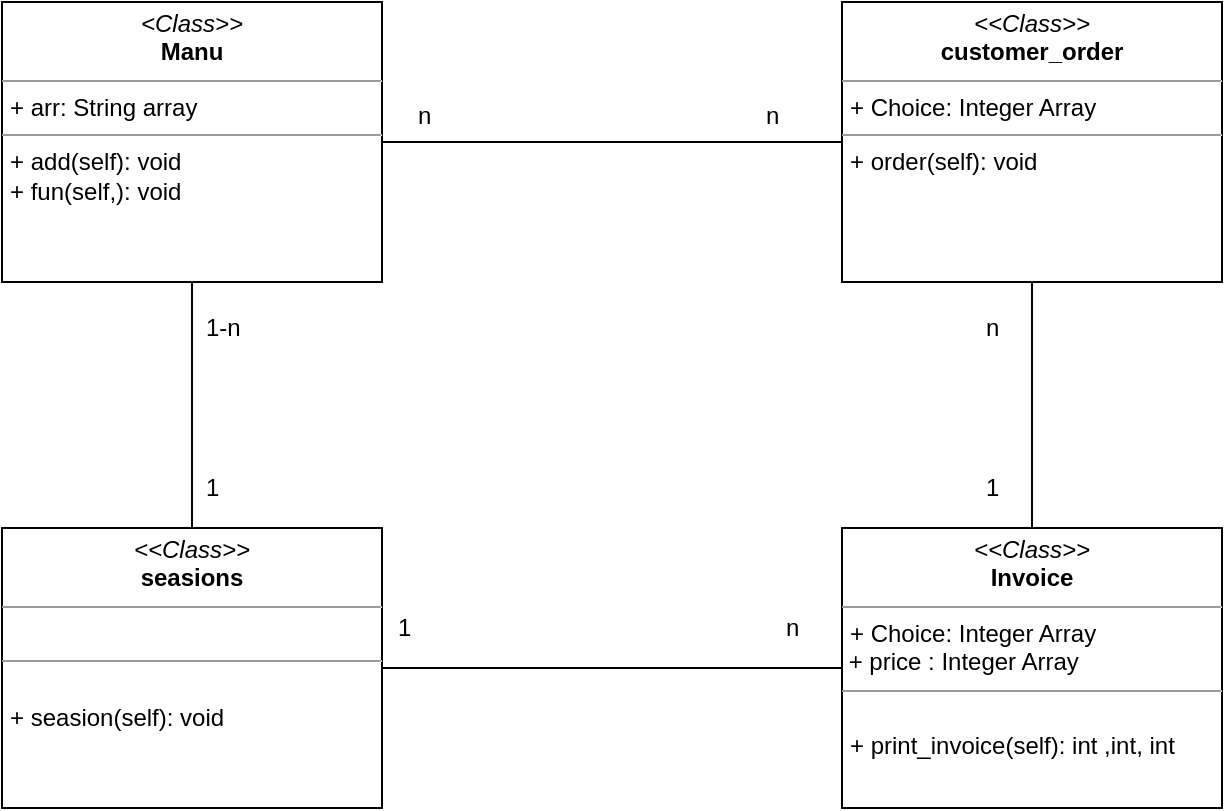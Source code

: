 <mxfile version="10.7.1" type="device"><diagram name="Page-1" id="c4acf3e9-155e-7222-9cf6-157b1a14988f"><mxGraphModel dx="1181" dy="587" grid="1" gridSize="10" guides="1" tooltips="1" connect="1" arrows="1" fold="1" page="1" pageScale="1" pageWidth="850" pageHeight="1100" background="#ffffff" math="0" shadow="0"><root><mxCell id="0"/><mxCell id="1" parent="0"/><mxCell id="5d2195bd80daf111-18" value="&lt;p style=&quot;margin: 0px ; margin-top: 4px ; text-align: center&quot;&gt;&lt;i&gt;&amp;lt;Class&amp;gt;&amp;gt;&lt;/i&gt;&lt;br&gt;&lt;b&gt;Manu&lt;/b&gt;&lt;br&gt;&lt;/p&gt;&lt;hr size=&quot;1&quot;&gt;&lt;p style=&quot;margin: 0px ; margin-left: 4px&quot;&gt;+ arr: String array&lt;br&gt;&lt;/p&gt;&lt;hr size=&quot;1&quot;&gt;&lt;p style=&quot;margin: 0px ; margin-left: 4px&quot;&gt;+ add(self): void&lt;/p&gt;&lt;p style=&quot;margin: 0px ; margin-left: 4px&quot;&gt;+ fun(self,): void&lt;/p&gt;" style="verticalAlign=top;align=left;overflow=fill;fontSize=12;fontFamily=Helvetica;html=1;rounded=0;shadow=0;comic=0;labelBackgroundColor=none;strokeColor=#000000;strokeWidth=1;fillColor=#ffffff;" parent="1" vertex="1"><mxGeometry x="60" y="87" width="190" height="140" as="geometry"/></mxCell><mxCell id="5d2195bd80daf111-19" value="&lt;p style=&quot;margin: 0px ; margin-top: 4px ; text-align: center&quot;&gt;&lt;i&gt;&amp;lt;&amp;lt;Class&amp;gt;&amp;gt;&lt;/i&gt;&lt;br&gt;&lt;b&gt;customer_order&lt;/b&gt;&lt;br&gt;&lt;/p&gt;&lt;hr size=&quot;1&quot;&gt;&lt;p style=&quot;margin: 0px ; margin-left: 4px&quot;&gt;+ Choice: Integer Array&lt;br&gt;&lt;/p&gt;&lt;hr size=&quot;1&quot;&gt;&lt;p style=&quot;margin: 0px ; margin-left: 4px&quot;&gt;+ order(self): void&lt;br&gt;&lt;br&gt;&lt;/p&gt;" style="verticalAlign=top;align=left;overflow=fill;fontSize=12;fontFamily=Helvetica;html=1;rounded=0;shadow=0;comic=0;labelBackgroundColor=none;strokeColor=#000000;strokeWidth=1;fillColor=#ffffff;" parent="1" vertex="1"><mxGeometry x="480" y="87" width="190" height="140" as="geometry"/></mxCell><mxCell id="rsfyveobB7EJJa-dEoYu-1" value="&lt;p style=&quot;margin: 0px ; margin-top: 4px ; text-align: center&quot;&gt;&lt;i&gt;&amp;lt;&amp;lt;Class&amp;gt;&amp;gt;&lt;/i&gt;&lt;br&gt;&lt;b&gt;Invoice&lt;/b&gt;&lt;br&gt;&lt;/p&gt;&lt;hr size=&quot;1&quot;&gt;&lt;p style=&quot;margin: 0px ; margin-left: 4px&quot;&gt;+ Choice: Integer Array&lt;br&gt;&lt;/p&gt;&lt;p style=&quot;margin: 0px ; margin-left: 4px&quot;&gt;&lt;/p&gt;&amp;nbsp;+ price : Integer Array&lt;br&gt;&lt;hr size=&quot;1&quot;&gt;&lt;p style=&quot;margin: 0px ; margin-left: 4px&quot;&gt;&lt;br&gt;&lt;/p&gt;&lt;p style=&quot;margin: 0px ; margin-left: 4px&quot;&gt;+ print_invoice(self): int ,int, int&lt;br&gt;&lt;br&gt;&lt;/p&gt;" style="verticalAlign=top;align=left;overflow=fill;fontSize=12;fontFamily=Helvetica;html=1;rounded=0;shadow=0;comic=0;labelBackgroundColor=none;strokeColor=#000000;strokeWidth=1;fillColor=#ffffff;" vertex="1" parent="1"><mxGeometry x="480" y="350" width="190" height="140" as="geometry"/></mxCell><mxCell id="rsfyveobB7EJJa-dEoYu-3" value="&lt;p style=&quot;margin: 0px ; margin-top: 4px ; text-align: center&quot;&gt;&lt;i&gt;&amp;lt;&amp;lt;Class&amp;gt;&amp;gt;&lt;/i&gt;&lt;br&gt;&lt;b&gt;seasions&lt;/b&gt;&lt;br&gt;&lt;/p&gt;&lt;hr size=&quot;1&quot;&gt;&lt;p style=&quot;margin: 0px ; margin-left: 4px&quot;&gt;&lt;/p&gt;&lt;br&gt;&lt;hr size=&quot;1&quot;&gt;&lt;p style=&quot;margin: 0px ; margin-left: 4px&quot;&gt;&lt;br&gt;&lt;/p&gt;&lt;p style=&quot;margin: 0px ; margin-left: 4px&quot;&gt;+ seasion(self): void&lt;br&gt;&lt;br&gt;&lt;/p&gt;" style="verticalAlign=top;align=left;overflow=fill;fontSize=12;fontFamily=Helvetica;html=1;rounded=0;shadow=0;comic=0;labelBackgroundColor=none;strokeColor=#000000;strokeWidth=1;fillColor=#ffffff;" vertex="1" parent="1"><mxGeometry x="60" y="350" width="190" height="140" as="geometry"/></mxCell><mxCell id="rsfyveobB7EJJa-dEoYu-4" value="" style="endArrow=none;html=1;" edge="1" parent="1" source="5d2195bd80daf111-18" target="rsfyveobB7EJJa-dEoYu-3"><mxGeometry width="50" height="50" relative="1" as="geometry"><mxPoint x="60" y="560" as="sourcePoint"/><mxPoint x="150" y="340" as="targetPoint"/></mxGeometry></mxCell><mxCell id="rsfyveobB7EJJa-dEoYu-8" value="" style="endArrow=none;html=1;" edge="1" parent="1" source="5d2195bd80daf111-18" target="5d2195bd80daf111-19"><mxGeometry width="50" height="50" relative="1" as="geometry"><mxPoint x="364.5" y="130" as="sourcePoint"/><mxPoint x="364.5" y="253" as="targetPoint"/></mxGeometry></mxCell><mxCell id="rsfyveobB7EJJa-dEoYu-9" value="" style="endArrow=none;html=1;entryX=1;entryY=0.5;entryDx=0;entryDy=0;" edge="1" parent="1" source="rsfyveobB7EJJa-dEoYu-1" target="rsfyveobB7EJJa-dEoYu-3"><mxGeometry width="50" height="50" relative="1" as="geometry"><mxPoint x="470" y="430" as="sourcePoint"/><mxPoint x="400" y="503" as="targetPoint"/></mxGeometry></mxCell><mxCell id="rsfyveobB7EJJa-dEoYu-10" value="" style="endArrow=none;html=1;entryX=0.5;entryY=0;entryDx=0;entryDy=0;" edge="1" parent="1" source="5d2195bd80daf111-19" target="rsfyveobB7EJJa-dEoYu-1"><mxGeometry width="50" height="50" relative="1" as="geometry"><mxPoint x="500" y="250" as="sourcePoint"/><mxPoint x="500" y="373" as="targetPoint"/></mxGeometry></mxCell><mxCell id="rsfyveobB7EJJa-dEoYu-11" value="n" style="text;html=1;resizable=0;points=[];autosize=1;align=left;verticalAlign=top;spacingTop=-4;" vertex="1" parent="1"><mxGeometry x="266" y="134" width="20" height="20" as="geometry"/></mxCell><mxCell id="rsfyveobB7EJJa-dEoYu-12" value="n" style="text;html=1;resizable=0;points=[];autosize=1;align=left;verticalAlign=top;spacingTop=-4;" vertex="1" parent="1"><mxGeometry x="440" y="134" width="20" height="20" as="geometry"/></mxCell><mxCell id="rsfyveobB7EJJa-dEoYu-13" value="1" style="text;html=1;resizable=0;points=[];autosize=1;align=left;verticalAlign=top;spacingTop=-4;" vertex="1" parent="1"><mxGeometry x="550" y="320" width="20" height="20" as="geometry"/></mxCell><mxCell id="rsfyveobB7EJJa-dEoYu-14" value="n" style="text;html=1;resizable=0;points=[];autosize=1;align=left;verticalAlign=top;spacingTop=-4;" vertex="1" parent="1"><mxGeometry x="550" y="240" width="20" height="20" as="geometry"/></mxCell><mxCell id="rsfyveobB7EJJa-dEoYu-15" value="n" style="text;html=1;resizable=0;points=[];autosize=1;align=left;verticalAlign=top;spacingTop=-4;" vertex="1" parent="1"><mxGeometry x="450" y="390" width="20" height="20" as="geometry"/></mxCell><mxCell id="rsfyveobB7EJJa-dEoYu-16" value="1" style="text;html=1;resizable=0;points=[];autosize=1;align=left;verticalAlign=top;spacingTop=-4;" vertex="1" parent="1"><mxGeometry x="256" y="390" width="20" height="20" as="geometry"/></mxCell><mxCell id="rsfyveobB7EJJa-dEoYu-17" value="1" style="text;html=1;resizable=0;points=[];autosize=1;align=left;verticalAlign=top;spacingTop=-4;" vertex="1" parent="1"><mxGeometry x="160" y="320" width="20" height="20" as="geometry"/></mxCell><mxCell id="rsfyveobB7EJJa-dEoYu-18" value="1-n" style="text;html=1;resizable=0;points=[];autosize=1;align=left;verticalAlign=top;spacingTop=-4;" vertex="1" parent="1"><mxGeometry x="160" y="240" width="30" height="20" as="geometry"/></mxCell></root></mxGraphModel></diagram></mxfile>